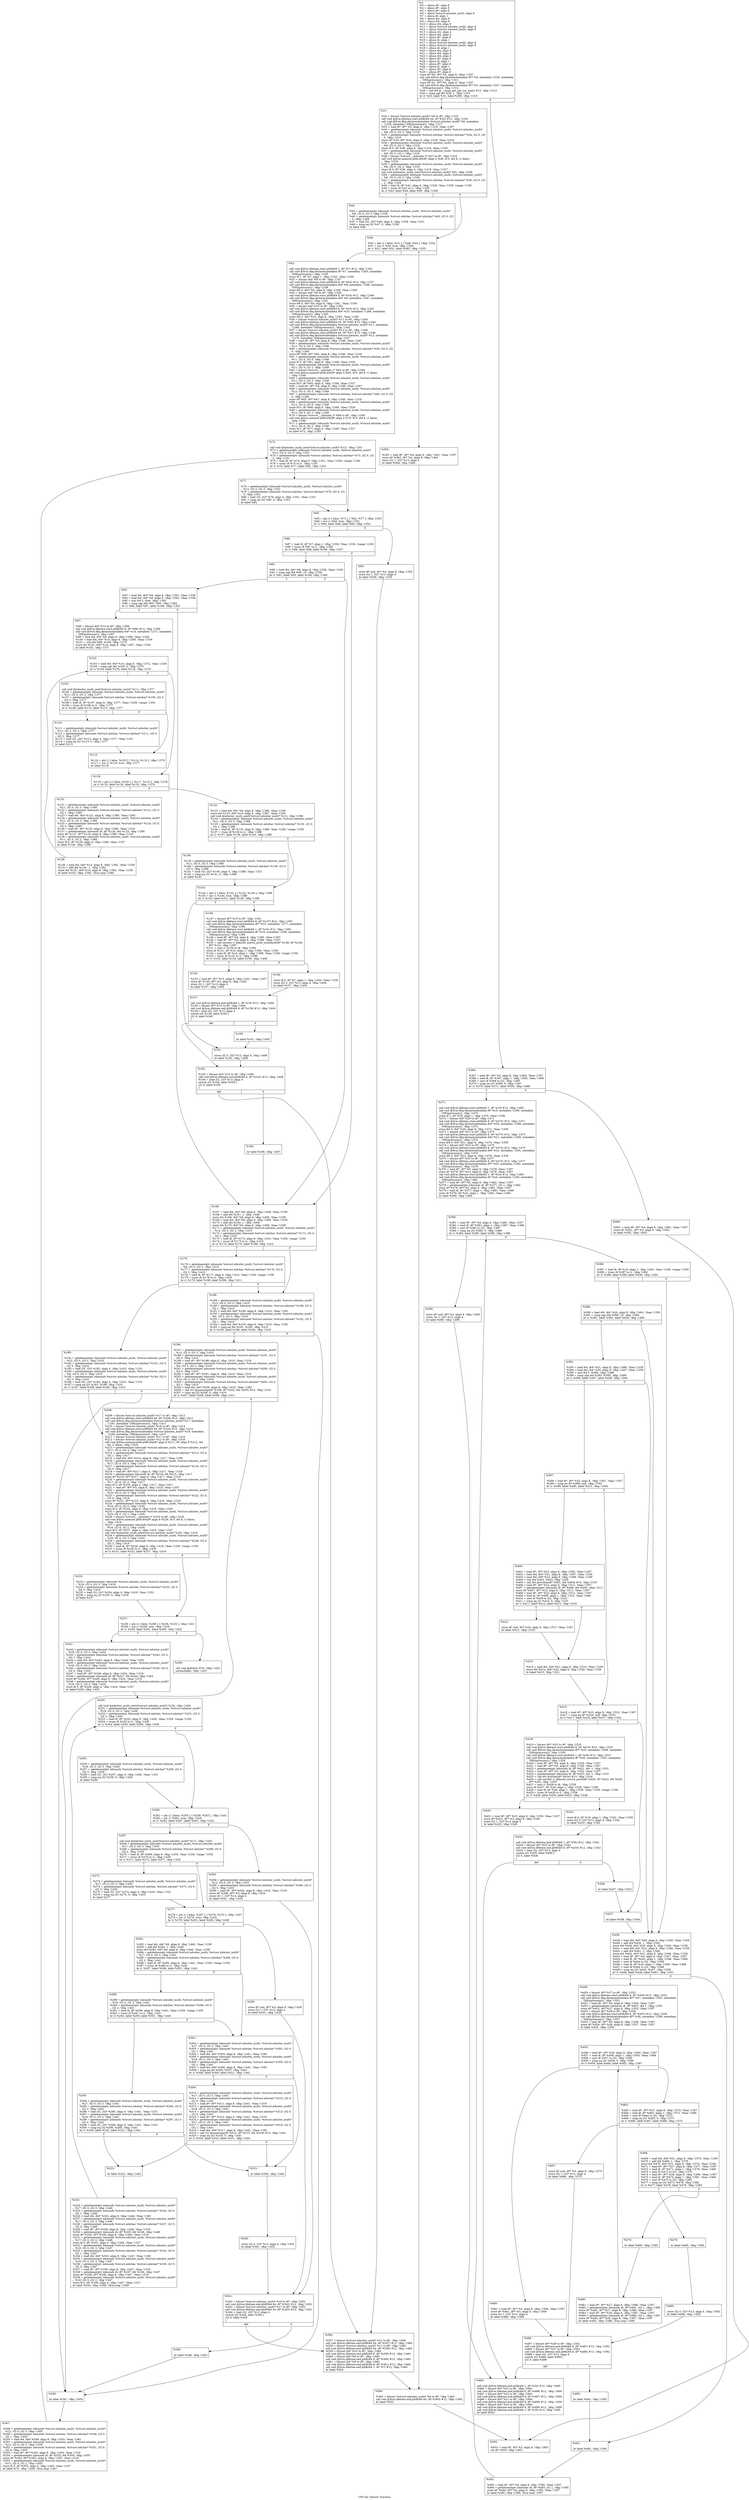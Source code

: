 digraph "CFG for 'mbsstr' function" {
	label="CFG for 'mbsstr' function";

	Node0x21500b0 [shape=record,label="{%2:\l  %3 = alloca i8*, align 8\l  %4 = alloca i8*, align 8\l  %5 = alloca i8*, align 8\l  %6 = alloca %struct.mbuiter_multi, align 8\l  %7 = alloca i8, align 1\l  %8 = alloca i64, align 8\l  %9 = alloca i64, align 8\l  %10 = alloca i64, align 8\l  %11 = alloca %struct.mbuiter_multi, align 8\l  %12 = alloca %struct.mbuiter_multi, align 8\l  %13 = alloca i32, align 4\l  %14 = alloca i64, align 8\l  %15 = alloca i8*, align 8\l  %16 = alloca i8, align 1\l  %17 = alloca %struct.mbuiter_multi, align 8\l  %18 = alloca %struct.mbuiter_multi, align 8\l  %19 = alloca i8, align 1\l  %20 = alloca i64, align 8\l  %21 = alloca i64, align 8\l  %22 = alloca i64, align 8\l  %23 = alloca i8*, align 8\l  %24 = alloca i8, align 1\l  %25 = alloca i8*, align 8\l  %26 = alloca i8, align 1\l  %27 = alloca i8*, align 8\l  %28 = alloca i8*, align 8\l  store i8* %0, i8** %4, align 8, !tbaa !1307\l  call void @llvm.dbg.declare(metadata i8** %4, metadata !1226, metadata\l... !DIExpression()), !dbg !1311\l  store i8* %1, i8** %5, align 8, !tbaa !1307\l  call void @llvm.dbg.declare(metadata i8** %5, metadata !1227, metadata\l... !DIExpression()), !dbg !1312\l  %29 = call i64 @__ctype_get_mb_cur_max() #12, !dbg !1313\l  %30 = icmp ugt i64 %29, 1, !dbg !1314\l  br i1 %30, label %31, label %366, !dbg !1315\l|{<s0>T|<s1>F}}"];
	Node0x21500b0:s0 -> Node0x21546b0;
	Node0x21500b0:s1 -> Node0x2155ab0;
	Node0x21546b0 [shape=record,label="{%31:\l\l  %32 = bitcast %struct.mbuiter_multi* %6 to i8*, !dbg !1316\l  call void @llvm.lifetime.start.p0i8(i64 64, i8* %32) #12, !dbg !1316\l  call void @llvm.dbg.declare(metadata %struct.mbuiter_multi* %6, metadata\l... !1228, metadata !DIExpression()), !dbg !1317\l  %33 = load i8*, i8** %5, align 8, !dbg !1318, !tbaa !1307\l  %34 = getelementptr inbounds %struct.mbuiter_multi, %struct.mbuiter_multi*\l... %6, i32 0, i32 3, !dbg !1318\l  %35 = getelementptr inbounds %struct.mbchar, %struct.mbchar* %34, i32 0, i32\l... 0, !dbg !1318\l  store i8* %33, i8** %35, align 8, !dbg !1318, !tbaa !1319\l  %36 = getelementptr inbounds %struct.mbuiter_multi, %struct.mbuiter_multi*\l... %6, i32 0, i32 0, !dbg !1318\l  store i8 0, i8* %36, align 8, !dbg !1318, !tbaa !1326\l  %37 = getelementptr inbounds %struct.mbuiter_multi, %struct.mbuiter_multi*\l... %6, i32 0, i32 1, !dbg !1318\l  %38 = bitcast %struct.__mbstate_t* %37 to i8*, !dbg !1318\l  call void @llvm.memset.p0i8.i64(i8* align 4 %38, i8 0, i64 8, i1 false),\l... !dbg !1318\l  %39 = getelementptr inbounds %struct.mbuiter_multi, %struct.mbuiter_multi*\l... %6, i32 0, i32 2, !dbg !1318\l  store i8 0, i8* %39, align 4, !dbg !1318, !tbaa !1327\l  call void @mbuiter_multi_next(%struct.mbuiter_multi* %6), !dbg !1328\l  %40 = getelementptr inbounds %struct.mbuiter_multi, %struct.mbuiter_multi*\l... %6, i32 0, i32 3, !dbg !1328\l  %41 = getelementptr inbounds %struct.mbchar, %struct.mbchar* %40, i32 0, i32\l... 2, !dbg !1328\l  %42 = load i8, i8* %41, align 8, !dbg !1328, !tbaa !1329, !range !1330\l  %43 = trunc i8 %42 to i1, !dbg !1328\l  br i1 %43, label %44, label %49, !dbg !1328\l|{<s0>T|<s1>F}}"];
	Node0x21546b0:s0 -> Node0x2154700;
	Node0x21546b0:s1 -> Node0x2154750;
	Node0x2154700 [shape=record,label="{%44:\l\l  %45 = getelementptr inbounds %struct.mbuiter_multi, %struct.mbuiter_multi*\l... %6, i32 0, i32 3, !dbg !1328\l  %46 = getelementptr inbounds %struct.mbchar, %struct.mbchar* %45, i32 0, i32\l... 3, !dbg !1328\l  %47 = load i32, i32* %46, align 4, !dbg !1328, !tbaa !1331\l  %48 = icmp eq i32 %47, 0, !dbg !1328\l  br label %49\l}"];
	Node0x2154700 -> Node0x2154750;
	Node0x2154750 [shape=record,label="{%49:\l\l  %50 = phi i1 [ false, %31 ], [ %48, %44 ], !dbg !1332\l  %51 = xor i1 %50, true, !dbg !1328\l  br i1 %51, label %52, label %362, !dbg !1333\l|{<s0>T|<s1>F}}"];
	Node0x2154750:s0 -> Node0x21547a0;
	Node0x2154750:s1 -> Node0x2155a10;
	Node0x21547a0 [shape=record,label="{%52:\l\l  call void @llvm.lifetime.start.p0i8(i64 1, i8* %7) #12, !dbg !1334\l  call void @llvm.dbg.declare(metadata i8* %7, metadata !1263, metadata\l... !DIExpression()), !dbg !1335\l  store i8 1, i8* %7, align 1, !dbg !1335, !tbaa !1336\l  %53 = bitcast i64* %8 to i8*, !dbg !1337\l  call void @llvm.lifetime.start.p0i8(i64 8, i8* %53) #12, !dbg !1337\l  call void @llvm.dbg.declare(metadata i64* %8, metadata !1266, metadata\l... !DIExpression()), !dbg !1338\l  store i64 0, i64* %8, align 8, !dbg !1338, !tbaa !1339\l  %54 = bitcast i64* %9 to i8*, !dbg !1340\l  call void @llvm.lifetime.start.p0i8(i64 8, i8* %54) #12, !dbg !1340\l  call void @llvm.dbg.declare(metadata i64* %9, metadata !1267, metadata\l... !DIExpression()), !dbg !1341\l  store i64 0, i64* %9, align 8, !dbg !1341, !tbaa !1339\l  %55 = bitcast i64* %10 to i8*, !dbg !1342\l  call void @llvm.lifetime.start.p0i8(i64 8, i8* %55) #12, !dbg !1342\l  call void @llvm.dbg.declare(metadata i64* %10, metadata !1268, metadata\l... !DIExpression()), !dbg !1343\l  store i64 0, i64* %10, align 8, !dbg !1343, !tbaa !1339\l  %56 = bitcast %struct.mbuiter_multi* %11 to i8*, !dbg !1344\l  call void @llvm.lifetime.start.p0i8(i64 64, i8* %56) #12, !dbg !1344\l  call void @llvm.dbg.declare(metadata %struct.mbuiter_multi* %11, metadata\l... !1269, metadata !DIExpression()), !dbg !1345\l  %57 = bitcast %struct.mbuiter_multi* %12 to i8*, !dbg !1346\l  call void @llvm.lifetime.start.p0i8(i64 64, i8* %57) #12, !dbg !1346\l  call void @llvm.dbg.declare(metadata %struct.mbuiter_multi* %12, metadata\l... !1270, metadata !DIExpression()), !dbg !1347\l  %58 = load i8*, i8** %5, align 8, !dbg !1348, !tbaa !1307\l  %59 = getelementptr inbounds %struct.mbuiter_multi, %struct.mbuiter_multi*\l... %11, i32 0, i32 3, !dbg !1348\l  %60 = getelementptr inbounds %struct.mbchar, %struct.mbchar* %59, i32 0, i32\l... 0, !dbg !1348\l  store i8* %58, i8** %60, align 8, !dbg !1348, !tbaa !1319\l  %61 = getelementptr inbounds %struct.mbuiter_multi, %struct.mbuiter_multi*\l... %11, i32 0, i32 0, !dbg !1348\l  store i8 0, i8* %61, align 8, !dbg !1348, !tbaa !1326\l  %62 = getelementptr inbounds %struct.mbuiter_multi, %struct.mbuiter_multi*\l... %11, i32 0, i32 1, !dbg !1348\l  %63 = bitcast %struct.__mbstate_t* %62 to i8*, !dbg !1348\l  call void @llvm.memset.p0i8.i64(i8* align 4 %63, i8 0, i64 8, i1 false),\l... !dbg !1348\l  %64 = getelementptr inbounds %struct.mbuiter_multi, %struct.mbuiter_multi*\l... %11, i32 0, i32 2, !dbg !1348\l  store i8 0, i8* %64, align 4, !dbg !1348, !tbaa !1327\l  %65 = load i8*, i8** %4, align 8, !dbg !1349, !tbaa !1307\l  %66 = getelementptr inbounds %struct.mbuiter_multi, %struct.mbuiter_multi*\l... %12, i32 0, i32 3, !dbg !1349\l  %67 = getelementptr inbounds %struct.mbchar, %struct.mbchar* %66, i32 0, i32\l... 0, !dbg !1349\l  store i8* %65, i8** %67, align 8, !dbg !1349, !tbaa !1319\l  %68 = getelementptr inbounds %struct.mbuiter_multi, %struct.mbuiter_multi*\l... %12, i32 0, i32 0, !dbg !1349\l  store i8 0, i8* %68, align 8, !dbg !1349, !tbaa !1326\l  %69 = getelementptr inbounds %struct.mbuiter_multi, %struct.mbuiter_multi*\l... %12, i32 0, i32 1, !dbg !1349\l  %70 = bitcast %struct.__mbstate_t* %69 to i8*, !dbg !1349\l  call void @llvm.memset.p0i8.i64(i8* align 4 %70, i8 0, i64 8, i1 false),\l... !dbg !1349\l  %71 = getelementptr inbounds %struct.mbuiter_multi, %struct.mbuiter_multi*\l... %12, i32 0, i32 2, !dbg !1349\l  store i8 0, i8* %71, align 4, !dbg !1349, !tbaa !1327\l  br label %72, !dbg !1350\l}"];
	Node0x21547a0 -> Node0x21547f0;
	Node0x21547f0 [shape=record,label="{%72:\l\l  call void @mbuiter_multi_next(%struct.mbuiter_multi* %12), !dbg !1351\l  %73 = getelementptr inbounds %struct.mbuiter_multi, %struct.mbuiter_multi*\l... %12, i32 0, i32 3, !dbg !1351\l  %74 = getelementptr inbounds %struct.mbchar, %struct.mbchar* %73, i32 0, i32\l... 2, !dbg !1351\l  %75 = load i8, i8* %74, align 8, !dbg !1351, !tbaa !1329, !range !1330\l  %76 = trunc i8 %75 to i1, !dbg !1351\l  br i1 %76, label %77, label %82, !dbg !1351\l|{<s0>T|<s1>F}}"];
	Node0x21547f0:s0 -> Node0x2154840;
	Node0x21547f0:s1 -> Node0x2154890;
	Node0x2154840 [shape=record,label="{%77:\l\l  %78 = getelementptr inbounds %struct.mbuiter_multi, %struct.mbuiter_multi*\l... %12, i32 0, i32 3, !dbg !1351\l  %79 = getelementptr inbounds %struct.mbchar, %struct.mbchar* %78, i32 0, i32\l... 3, !dbg !1351\l  %80 = load i32, i32* %79, align 4, !dbg !1351, !tbaa !1331\l  %81 = icmp eq i32 %80, 0, !dbg !1351\l  br label %82\l}"];
	Node0x2154840 -> Node0x2154890;
	Node0x2154890 [shape=record,label="{%82:\l\l  %83 = phi i1 [ false, %72 ], [ %81, %77 ], !dbg !1353\l  %84 = xor i1 %83, true, !dbg !1351\l  br i1 %84, label %86, label %85, !dbg !1354\l|{<s0>T|<s1>F}}"];
	Node0x2154890:s0 -> Node0x2154930;
	Node0x2154890:s1 -> Node0x21548e0;
	Node0x21548e0 [shape=record,label="{%85:\l\l  store i8* null, i8** %3, align 8, !dbg !1355\l  store i32 1, i32* %13, align 4\l  br label %356, !dbg !1355\l}"];
	Node0x21548e0 -> Node0x21559c0;
	Node0x2154930 [shape=record,label="{%86:\l\l  %87 = load i8, i8* %7, align 1, !dbg !1356, !tbaa !1336, !range !1330\l  %88 = trunc i8 %87 to i1, !dbg !1356\l  br i1 %88, label %89, label %166, !dbg !1357\l|{<s0>T|<s1>F}}"];
	Node0x2154930:s0 -> Node0x2154980;
	Node0x2154930:s1 -> Node0x2155010;
	Node0x2154980 [shape=record,label="{%89:\l\l  %90 = load i64, i64* %8, align 8, !dbg !1358, !tbaa !1339\l  %91 = icmp uge i64 %90, 10, !dbg !1359\l  br i1 %91, label %92, label %166, !dbg !1360\l|{<s0>T|<s1>F}}"];
	Node0x2154980:s0 -> Node0x21549d0;
	Node0x2154980:s1 -> Node0x2155010;
	Node0x21549d0 [shape=record,label="{%92:\l\l  %93 = load i64, i64* %9, align 8, !dbg !1361, !tbaa !1339\l  %94 = load i64, i64* %8, align 8, !dbg !1362, !tbaa !1339\l  %95 = mul i64 5, %94, !dbg !1363\l  %96 = icmp uge i64 %93, %95, !dbg !1364\l  br i1 %96, label %97, label %166, !dbg !1365\l|{<s0>T|<s1>F}}"];
	Node0x21549d0:s0 -> Node0x2154a20;
	Node0x21549d0:s1 -> Node0x2155010;
	Node0x2154a20 [shape=record,label="{%97:\l\l  %98 = bitcast i64* %14 to i8*, !dbg !1366\l  call void @llvm.lifetime.start.p0i8(i64 8, i8* %98) #12, !dbg !1366\l  call void @llvm.dbg.declare(metadata i64* %14, metadata !1271, metadata\l... !DIExpression()), !dbg !1367\l  %99 = load i64, i64* %9, align 8, !dbg !1368, !tbaa !1339\l  %100 = load i64, i64* %10, align 8, !dbg !1369, !tbaa !1339\l  %101 = sub i64 %99, %100, !dbg !1370\l  store i64 %101, i64* %14, align 8, !dbg !1367, !tbaa !1339\l  br label %102, !dbg !1371\l}"];
	Node0x2154a20 -> Node0x2154a70;
	Node0x2154a70 [shape=record,label="{%102:\l\l  %103 = load i64, i64* %14, align 8, !dbg !1372, !tbaa !1339\l  %104 = icmp ugt i64 %103, 0, !dbg !1375\l  br i1 %104, label %105, label %118, !dbg !1376\l|{<s0>T|<s1>F}}"];
	Node0x2154a70:s0 -> Node0x2154ac0;
	Node0x2154a70:s1 -> Node0x2154bb0;
	Node0x2154ac0 [shape=record,label="{%105:\l\l  call void @mbuiter_multi_next(%struct.mbuiter_multi* %11), !dbg !1377\l  %106 = getelementptr inbounds %struct.mbuiter_multi, %struct.mbuiter_multi*\l... %11, i32 0, i32 3, !dbg !1377\l  %107 = getelementptr inbounds %struct.mbchar, %struct.mbchar* %106, i32 0,\l... i32 2, !dbg !1377\l  %108 = load i8, i8* %107, align 8, !dbg !1377, !tbaa !1329, !range !1330\l  %109 = trunc i8 %108 to i1, !dbg !1377\l  br i1 %109, label %110, label %115, !dbg !1377\l|{<s0>T|<s1>F}}"];
	Node0x2154ac0:s0 -> Node0x2154b10;
	Node0x2154ac0:s1 -> Node0x2154b60;
	Node0x2154b10 [shape=record,label="{%110:\l\l  %111 = getelementptr inbounds %struct.mbuiter_multi, %struct.mbuiter_multi*\l... %11, i32 0, i32 3, !dbg !1377\l  %112 = getelementptr inbounds %struct.mbchar, %struct.mbchar* %111, i32 0,\l... i32 3, !dbg !1377\l  %113 = load i32, i32* %112, align 4, !dbg !1377, !tbaa !1331\l  %114 = icmp eq i32 %113, 0, !dbg !1377\l  br label %115\l}"];
	Node0x2154b10 -> Node0x2154b60;
	Node0x2154b60 [shape=record,label="{%115:\l\l  %116 = phi i1 [ false, %105 ], [ %114, %110 ], !dbg !1378\l  %117 = xor i1 %116, true, !dbg !1377\l  br label %118\l}"];
	Node0x2154b60 -> Node0x2154bb0;
	Node0x2154bb0 [shape=record,label="{%118:\l\l  %119 = phi i1 [ false, %102 ], [ %117, %115 ], !dbg !1378\l  br i1 %119, label %120, label %132, !dbg !1379\l|{<s0>T|<s1>F}}"];
	Node0x2154bb0:s0 -> Node0x2154c00;
	Node0x2154bb0:s1 -> Node0x2154ca0;
	Node0x2154c00 [shape=record,label="{%120:\l\l  %121 = getelementptr inbounds %struct.mbuiter_multi, %struct.mbuiter_multi*\l... %11, i32 0, i32 3, !dbg !1380\l  %122 = getelementptr inbounds %struct.mbchar, %struct.mbchar* %121, i32 0,\l... i32 1, !dbg !1380\l  %123 = load i64, i64* %122, align 8, !dbg !1380, !tbaa !1381\l  %124 = getelementptr inbounds %struct.mbuiter_multi, %struct.mbuiter_multi*\l... %11, i32 0, i32 3, !dbg !1380\l  %125 = getelementptr inbounds %struct.mbchar, %struct.mbchar* %124, i32 0,\l... i32 0, !dbg !1380\l  %126 = load i8*, i8** %125, align 8, !dbg !1380, !tbaa !1319\l  %127 = getelementptr inbounds i8, i8* %126, i64 %123, !dbg !1380\l  store i8* %127, i8** %125, align 8, !dbg !1380, !tbaa !1319\l  %128 = getelementptr inbounds %struct.mbuiter_multi, %struct.mbuiter_multi*\l... %11, i32 0, i32 2, !dbg !1380\l  store i8 0, i8* %128, align 4, !dbg !1380, !tbaa !1327\l  br label %129, !dbg !1380\l}"];
	Node0x2154c00 -> Node0x2154c50;
	Node0x2154c50 [shape=record,label="{%129:\l\l  %130 = load i64, i64* %14, align 8, !dbg !1382, !tbaa !1339\l  %131 = add i64 %130, -1, !dbg !1382\l  store i64 %131, i64* %14, align 8, !dbg !1382, !tbaa !1339\l  br label %102, !dbg !1383, !llvm.loop !1384\l}"];
	Node0x2154c50 -> Node0x2154a70;
	Node0x2154ca0 [shape=record,label="{%132:\l\l  %133 = load i64, i64* %9, align 8, !dbg !1386, !tbaa !1339\l  store i64 %133, i64* %10, align 8, !dbg !1387, !tbaa !1339\l  call void @mbuiter_multi_next(%struct.mbuiter_multi* %11), !dbg !1388\l  %134 = getelementptr inbounds %struct.mbuiter_multi, %struct.mbuiter_multi*\l... %11, i32 0, i32 3, !dbg !1388\l  %135 = getelementptr inbounds %struct.mbchar, %struct.mbchar* %134, i32 0,\l... i32 2, !dbg !1388\l  %136 = load i8, i8* %135, align 8, !dbg !1388, !tbaa !1329, !range !1330\l  %137 = trunc i8 %136 to i1, !dbg !1388\l  br i1 %137, label %138, label %143, !dbg !1388\l|{<s0>T|<s1>F}}"];
	Node0x2154ca0:s0 -> Node0x2154cf0;
	Node0x2154ca0:s1 -> Node0x2154d40;
	Node0x2154cf0 [shape=record,label="{%138:\l\l  %139 = getelementptr inbounds %struct.mbuiter_multi, %struct.mbuiter_multi*\l... %11, i32 0, i32 3, !dbg !1388\l  %140 = getelementptr inbounds %struct.mbchar, %struct.mbchar* %139, i32 0,\l... i32 3, !dbg !1388\l  %141 = load i32, i32* %140, align 4, !dbg !1388, !tbaa !1331\l  %142 = icmp eq i32 %141, 0, !dbg !1388\l  br label %143\l}"];
	Node0x2154cf0 -> Node0x2154d40;
	Node0x2154d40 [shape=record,label="{%143:\l\l  %144 = phi i1 [ false, %132 ], [ %142, %138 ], !dbg !1389\l  %145 = xor i1 %144, true, !dbg !1388\l  br i1 %145, label %161, label %146, !dbg !1390\l|{<s0>T|<s1>F}}"];
	Node0x2154d40:s0 -> Node0x2154f20;
	Node0x2154d40:s1 -> Node0x2154d90;
	Node0x2154d90 [shape=record,label="{%146:\l\l  %147 = bitcast i8** %15 to i8*, !dbg !1391\l  call void @llvm.lifetime.start.p0i8(i64 8, i8* %147) #12, !dbg !1391\l  call void @llvm.dbg.declare(metadata i8** %15, metadata !1277, metadata\l... !DIExpression()), !dbg !1392\l  call void @llvm.lifetime.start.p0i8(i64 1, i8* %16) #12, !dbg !1393\l  call void @llvm.dbg.declare(metadata i8* %16, metadata !1280, metadata\l... !DIExpression()), !dbg !1394\l  %148 = load i8*, i8** %4, align 8, !dbg !1395, !tbaa !1307\l  %149 = load i8*, i8** %5, align 8, !dbg !1396, !tbaa !1307\l  %150 = call zeroext i1 @knuth_morris_pratt_multibyte(i8* %148, i8* %149,\l... i8** %15), !dbg !1397\l  %151 = zext i1 %150 to i8, !dbg !1394\l  store i8 %151, i8* %16, align 1, !dbg !1394, !tbaa !1336\l  %152 = load i8, i8* %16, align 1, !dbg !1398, !tbaa !1336, !range !1330\l  %153 = trunc i8 %152 to i1, !dbg !1398\l  br i1 %153, label %154, label %156, !dbg !1400\l|{<s0>T|<s1>F}}"];
	Node0x2154d90:s0 -> Node0x2154de0;
	Node0x2154d90:s1 -> Node0x2154e30;
	Node0x2154de0 [shape=record,label="{%154:\l\l  %155 = load i8*, i8** %15, align 8, !dbg !1401, !tbaa !1307\l  store i8* %155, i8** %3, align 8, !dbg !1402\l  store i32 1, i32* %13, align 4\l  br label %157, !dbg !1402\l}"];
	Node0x2154de0 -> Node0x2154e80;
	Node0x2154e30 [shape=record,label="{%156:\l\l  store i8 0, i8* %7, align 1, !dbg !1403, !tbaa !1336\l  store i32 0, i32* %13, align 4, !dbg !1404\l  br label %157, !dbg !1404\l}"];
	Node0x2154e30 -> Node0x2154e80;
	Node0x2154e80 [shape=record,label="{%157:\l\l  call void @llvm.lifetime.end.p0i8(i64 1, i8* %16) #12, !dbg !1404\l  %158 = bitcast i8** %15 to i8*, !dbg !1404\l  call void @llvm.lifetime.end.p0i8(i64 8, i8* %158) #12, !dbg !1404\l  %159 = load i32, i32* %13, align 4\l  switch i32 %159, label %162 [\l    i32 0, label %160\l  ]\l|{<s0>def|<s1>0}}"];
	Node0x2154e80:s0 -> Node0x2154f70;
	Node0x2154e80:s1 -> Node0x2154ed0;
	Node0x2154ed0 [shape=record,label="{%160:\l\l  br label %161, !dbg !1405\l}"];
	Node0x2154ed0 -> Node0x2154f20;
	Node0x2154f20 [shape=record,label="{%161:\l\l  store i32 0, i32* %13, align 4, !dbg !1406\l  br label %162, !dbg !1406\l}"];
	Node0x2154f20 -> Node0x2154f70;
	Node0x2154f70 [shape=record,label="{%162:\l\l  %163 = bitcast i64* %14 to i8*, !dbg !1406\l  call void @llvm.lifetime.end.p0i8(i64 8, i8* %163) #12, !dbg !1406\l  %164 = load i32, i32* %13, align 4\l  switch i32 %164, label %356 [\l    i32 0, label %165\l  ]\l|{<s0>def|<s1>0}}"];
	Node0x2154f70:s0 -> Node0x21559c0;
	Node0x2154f70:s1 -> Node0x2154fc0;
	Node0x2154fc0 [shape=record,label="{%165:\l\l  br label %166, !dbg !1407\l}"];
	Node0x2154fc0 -> Node0x2155010;
	Node0x2155010 [shape=record,label="{%166:\l\l  %167 = load i64, i64* %8, align 8, !dbg !1408, !tbaa !1339\l  %168 = add i64 %167, 1, !dbg !1408\l  store i64 %168, i64* %8, align 8, !dbg !1408, !tbaa !1339\l  %169 = load i64, i64* %9, align 8, !dbg !1409, !tbaa !1339\l  %170 = add i64 %169, 1, !dbg !1409\l  store i64 %170, i64* %9, align 8, !dbg !1409, !tbaa !1339\l  %171 = getelementptr inbounds %struct.mbuiter_multi, %struct.mbuiter_multi*\l... %12, i32 0, i32 3, !dbg !1410\l  %172 = getelementptr inbounds %struct.mbchar, %struct.mbchar* %171, i32 0,\l... i32 2, !dbg !1410\l  %173 = load i8, i8* %172, align 8, !dbg !1410, !tbaa !1329, !range !1330\l  %174 = trunc i8 %173 to i1, !dbg !1410\l  br i1 %174, label %175, label %188, !dbg !1410\l|{<s0>T|<s1>F}}"];
	Node0x2155010:s0 -> Node0x2155060;
	Node0x2155010:s1 -> Node0x2155100;
	Node0x2155060 [shape=record,label="{%175:\l\l  %176 = getelementptr inbounds %struct.mbuiter_multi, %struct.mbuiter_multi*\l... %6, i32 0, i32 3, !dbg !1410\l  %177 = getelementptr inbounds %struct.mbchar, %struct.mbchar* %176, i32 0,\l... i32 2, !dbg !1410\l  %178 = load i8, i8* %177, align 8, !dbg !1410, !tbaa !1329, !range !1330\l  %179 = trunc i8 %178 to i1, !dbg !1410\l  br i1 %179, label %180, label %188, !dbg !1411\l|{<s0>T|<s1>F}}"];
	Node0x2155060:s0 -> Node0x21550b0;
	Node0x2155060:s1 -> Node0x2155100;
	Node0x21550b0 [shape=record,label="{%180:\l\l  %181 = getelementptr inbounds %struct.mbuiter_multi, %struct.mbuiter_multi*\l... %12, i32 0, i32 3, !dbg !1410\l  %182 = getelementptr inbounds %struct.mbchar, %struct.mbchar* %181, i32 0,\l... i32 3, !dbg !1410\l  %183 = load i32, i32* %182, align 4, !dbg !1410, !tbaa !1331\l  %184 = getelementptr inbounds %struct.mbuiter_multi, %struct.mbuiter_multi*\l... %6, i32 0, i32 3, !dbg !1410\l  %185 = getelementptr inbounds %struct.mbchar, %struct.mbchar* %184, i32 0,\l... i32 3, !dbg !1410\l  %186 = load i32, i32* %185, align 4, !dbg !1410, !tbaa !1331\l  %187 = icmp eq i32 %183, %186, !dbg !1410\l  br i1 %187, label %208, label %346, !dbg !1410\l|{<s0>T|<s1>F}}"];
	Node0x21550b0:s0 -> Node0x21551a0;
	Node0x21550b0:s1 -> Node0x2155920;
	Node0x2155100 [shape=record,label="{%188:\l\l  %189 = getelementptr inbounds %struct.mbuiter_multi, %struct.mbuiter_multi*\l... %12, i32 0, i32 3, !dbg !1410\l  %190 = getelementptr inbounds %struct.mbchar, %struct.mbchar* %189, i32 0,\l... i32 1, !dbg !1410\l  %191 = load i64, i64* %190, align 8, !dbg !1410, !tbaa !1381\l  %192 = getelementptr inbounds %struct.mbuiter_multi, %struct.mbuiter_multi*\l... %6, i32 0, i32 3, !dbg !1410\l  %193 = getelementptr inbounds %struct.mbchar, %struct.mbchar* %192, i32 0,\l... i32 1, !dbg !1410\l  %194 = load i64, i64* %193, align 8, !dbg !1410, !tbaa !1381\l  %195 = icmp eq i64 %191, %194, !dbg !1410\l  br i1 %195, label %196, label %346, !dbg !1410\l|{<s0>T|<s1>F}}"];
	Node0x2155100:s0 -> Node0x2155150;
	Node0x2155100:s1 -> Node0x2155920;
	Node0x2155150 [shape=record,label="{%196:\l\l  %197 = getelementptr inbounds %struct.mbuiter_multi, %struct.mbuiter_multi*\l... %12, i32 0, i32 3, !dbg !1410\l  %198 = getelementptr inbounds %struct.mbchar, %struct.mbchar* %197, i32 0,\l... i32 0, !dbg !1410\l  %199 = load i8*, i8** %198, align 8, !dbg !1410, !tbaa !1319\l  %200 = getelementptr inbounds %struct.mbuiter_multi, %struct.mbuiter_multi*\l... %6, i32 0, i32 3, !dbg !1410\l  %201 = getelementptr inbounds %struct.mbchar, %struct.mbchar* %200, i32 0,\l... i32 0, !dbg !1410\l  %202 = load i8*, i8** %201, align 8, !dbg !1410, !tbaa !1319\l  %203 = getelementptr inbounds %struct.mbuiter_multi, %struct.mbuiter_multi*\l... %12, i32 0, i32 3, !dbg !1410\l  %204 = getelementptr inbounds %struct.mbchar, %struct.mbchar* %203, i32 0,\l... i32 1, !dbg !1410\l  %205 = load i64, i64* %204, align 8, !dbg !1410, !tbaa !1381\l  %206 = call i32 @memcmp(i8* %199, i8* %202, i64 %205) #15, !dbg !1410\l  %207 = icmp eq i32 %206, 0, !dbg !1410\l  br i1 %207, label %208, label %346, !dbg !1411\l|{<s0>T|<s1>F}}"];
	Node0x2155150:s0 -> Node0x21551a0;
	Node0x2155150:s1 -> Node0x2155920;
	Node0x21551a0 [shape=record,label="{%208:\l\l  %209 = bitcast %struct.mbuiter_multi* %17 to i8*, !dbg !1412\l  call void @llvm.lifetime.start.p0i8(i64 64, i8* %209) #12, !dbg !1412\l  call void @llvm.dbg.declare(metadata %struct.mbuiter_multi* %17, metadata\l... !1281, metadata !DIExpression()), !dbg !1413\l  %210 = bitcast %struct.mbuiter_multi* %18 to i8*, !dbg !1414\l  call void @llvm.lifetime.start.p0i8(i64 64, i8* %210) #12, !dbg !1414\l  call void @llvm.dbg.declare(metadata %struct.mbuiter_multi* %18, metadata\l... !1284, metadata !DIExpression()), !dbg !1415\l  %211 = bitcast %struct.mbuiter_multi* %17 to i8*, !dbg !1416\l  %212 = bitcast %struct.mbuiter_multi* %12 to i8*, !dbg !1416\l  call void @llvm.memcpy.p0i8.p0i8.i64(i8* align 8 %211, i8* align 8 %212, i64\l... 64, i1 false), !dbg !1416\l  %213 = getelementptr inbounds %struct.mbuiter_multi, %struct.mbuiter_multi*\l... %17, i32 0, i32 3, !dbg !1417\l  %214 = getelementptr inbounds %struct.mbchar, %struct.mbchar* %213, i32 0,\l... i32 1, !dbg !1417\l  %215 = load i64, i64* %214, align 8, !dbg !1417, !tbaa !1381\l  %216 = getelementptr inbounds %struct.mbuiter_multi, %struct.mbuiter_multi*\l... %17, i32 0, i32 3, !dbg !1417\l  %217 = getelementptr inbounds %struct.mbchar, %struct.mbchar* %216, i32 0,\l... i32 0, !dbg !1417\l  %218 = load i8*, i8** %217, align 8, !dbg !1417, !tbaa !1319\l  %219 = getelementptr inbounds i8, i8* %218, i64 %215, !dbg !1417\l  store i8* %219, i8** %217, align 8, !dbg !1417, !tbaa !1319\l  %220 = getelementptr inbounds %struct.mbuiter_multi, %struct.mbuiter_multi*\l... %17, i32 0, i32 2, !dbg !1417\l  store i8 0, i8* %220, align 4, !dbg !1417, !tbaa !1327\l  %221 = load i8*, i8** %5, align 8, !dbg !1418, !tbaa !1307\l  %222 = getelementptr inbounds %struct.mbuiter_multi, %struct.mbuiter_multi*\l... %18, i32 0, i32 3, !dbg !1418\l  %223 = getelementptr inbounds %struct.mbchar, %struct.mbchar* %222, i32 0,\l... i32 0, !dbg !1418\l  store i8* %221, i8** %223, align 8, !dbg !1418, !tbaa !1319\l  %224 = getelementptr inbounds %struct.mbuiter_multi, %struct.mbuiter_multi*\l... %18, i32 0, i32 0, !dbg !1418\l  store i8 0, i8* %224, align 8, !dbg !1418, !tbaa !1326\l  %225 = getelementptr inbounds %struct.mbuiter_multi, %struct.mbuiter_multi*\l... %18, i32 0, i32 1, !dbg !1418\l  %226 = bitcast %struct.__mbstate_t* %225 to i8*, !dbg !1418\l  call void @llvm.memset.p0i8.i64(i8* align 4 %226, i8 0, i64 8, i1 false),\l... !dbg !1418\l  %227 = getelementptr inbounds %struct.mbuiter_multi, %struct.mbuiter_multi*\l... %18, i32 0, i32 2, !dbg !1418\l  store i8 0, i8* %227, align 4, !dbg !1418, !tbaa !1327\l  call void @mbuiter_multi_next(%struct.mbuiter_multi* %18), !dbg !1419\l  %228 = getelementptr inbounds %struct.mbuiter_multi, %struct.mbuiter_multi*\l... %18, i32 0, i32 3, !dbg !1419\l  %229 = getelementptr inbounds %struct.mbchar, %struct.mbchar* %228, i32 0,\l... i32 2, !dbg !1419\l  %230 = load i8, i8* %229, align 8, !dbg !1419, !tbaa !1329, !range !1330\l  %231 = trunc i8 %230 to i1, !dbg !1419\l  br i1 %231, label %232, label %237, !dbg !1419\l|{<s0>T|<s1>F}}"];
	Node0x21551a0:s0 -> Node0x21551f0;
	Node0x21551a0:s1 -> Node0x2155240;
	Node0x21551f0 [shape=record,label="{%232:\l\l  %233 = getelementptr inbounds %struct.mbuiter_multi, %struct.mbuiter_multi*\l... %18, i32 0, i32 3, !dbg !1419\l  %234 = getelementptr inbounds %struct.mbchar, %struct.mbchar* %233, i32 0,\l... i32 3, !dbg !1419\l  %235 = load i32, i32* %234, align 4, !dbg !1419, !tbaa !1331\l  %236 = icmp eq i32 %235, 0, !dbg !1419\l  br label %237\l}"];
	Node0x21551f0 -> Node0x2155240;
	Node0x2155240 [shape=record,label="{%237:\l\l  %238 = phi i1 [ false, %208 ], [ %236, %232 ], !dbg !1421\l  %239 = xor i1 %238, true, !dbg !1419\l  br i1 %239, label %241, label %240, !dbg !1422\l|{<s0>T|<s1>F}}"];
	Node0x2155240:s0 -> Node0x21552e0;
	Node0x2155240:s1 -> Node0x2155290;
	Node0x2155290 [shape=record,label="{%240:\l\l  call void @abort() #16, !dbg !1423\l  unreachable, !dbg !1423\l}"];
	Node0x21552e0 [shape=record,label="{%241:\l\l  %242 = getelementptr inbounds %struct.mbuiter_multi, %struct.mbuiter_multi*\l... %18, i32 0, i32 3, !dbg !1424\l  %243 = getelementptr inbounds %struct.mbchar, %struct.mbchar* %242, i32 0,\l... i32 1, !dbg !1424\l  %244 = load i64, i64* %243, align 8, !dbg !1424, !tbaa !1381\l  %245 = getelementptr inbounds %struct.mbuiter_multi, %struct.mbuiter_multi*\l... %18, i32 0, i32 3, !dbg !1424\l  %246 = getelementptr inbounds %struct.mbchar, %struct.mbchar* %245, i32 0,\l... i32 0, !dbg !1424\l  %247 = load i8*, i8** %246, align 8, !dbg !1424, !tbaa !1319\l  %248 = getelementptr inbounds i8, i8* %247, i64 %244, !dbg !1424\l  store i8* %248, i8** %246, align 8, !dbg !1424, !tbaa !1319\l  %249 = getelementptr inbounds %struct.mbuiter_multi, %struct.mbuiter_multi*\l... %18, i32 0, i32 2, !dbg !1424\l  store i8 0, i8* %249, align 4, !dbg !1424, !tbaa !1327\l  br label %250, !dbg !1425\l}"];
	Node0x21552e0 -> Node0x2155330;
	Node0x2155330 [shape=record,label="{%250:\l\l  call void @mbuiter_multi_next(%struct.mbuiter_multi* %18), !dbg !1426\l  %251 = getelementptr inbounds %struct.mbuiter_multi, %struct.mbuiter_multi*\l... %18, i32 0, i32 3, !dbg !1426\l  %252 = getelementptr inbounds %struct.mbchar, %struct.mbchar* %251, i32 0,\l... i32 2, !dbg !1426\l  %253 = load i8, i8* %252, align 8, !dbg !1426, !tbaa !1329, !range !1330\l  %254 = trunc i8 %253 to i1, !dbg !1426\l  br i1 %254, label %255, label %260, !dbg !1426\l|{<s0>T|<s1>F}}"];
	Node0x2155330:s0 -> Node0x2155380;
	Node0x2155330:s1 -> Node0x21553d0;
	Node0x2155380 [shape=record,label="{%255:\l\l  %256 = getelementptr inbounds %struct.mbuiter_multi, %struct.mbuiter_multi*\l... %18, i32 0, i32 3, !dbg !1426\l  %257 = getelementptr inbounds %struct.mbchar, %struct.mbchar* %256, i32 0,\l... i32 3, !dbg !1426\l  %258 = load i32, i32* %257, align 4, !dbg !1426, !tbaa !1331\l  %259 = icmp eq i32 %258, 0, !dbg !1426\l  br label %260\l}"];
	Node0x2155380 -> Node0x21553d0;
	Node0x21553d0 [shape=record,label="{%260:\l\l  %261 = phi i1 [ false, %250 ], [ %259, %255 ], !dbg !1431\l  %262 = xor i1 %261, true, !dbg !1426\l  br i1 %262, label %267, label %263, !dbg !1432\l|{<s0>T|<s1>F}}"];
	Node0x21553d0:s0 -> Node0x2155470;
	Node0x21553d0:s1 -> Node0x2155420;
	Node0x2155420 [shape=record,label="{%263:\l\l  %264 = getelementptr inbounds %struct.mbuiter_multi, %struct.mbuiter_multi*\l... %12, i32 0, i32 3, !dbg !1433\l  %265 = getelementptr inbounds %struct.mbchar, %struct.mbchar* %264, i32 0,\l... i32 0, !dbg !1433\l  %266 = load i8*, i8** %265, align 8, !dbg !1433, !tbaa !1319\l  store i8* %266, i8** %3, align 8, !dbg !1434\l  store i32 1, i32* %13, align 4\l  br label %341, !dbg !1434\l}"];
	Node0x2155420 -> Node0x2155880;
	Node0x2155470 [shape=record,label="{%267:\l\l  call void @mbuiter_multi_next(%struct.mbuiter_multi* %17), !dbg !1435\l  %268 = getelementptr inbounds %struct.mbuiter_multi, %struct.mbuiter_multi*\l... %17, i32 0, i32 3, !dbg !1435\l  %269 = getelementptr inbounds %struct.mbchar, %struct.mbchar* %268, i32 0,\l... i32 2, !dbg !1435\l  %270 = load i8, i8* %269, align 8, !dbg !1435, !tbaa !1329, !range !1330\l  %271 = trunc i8 %270 to i1, !dbg !1435\l  br i1 %271, label %272, label %277, !dbg !1435\l|{<s0>T|<s1>F}}"];
	Node0x2155470:s0 -> Node0x21554c0;
	Node0x2155470:s1 -> Node0x2155510;
	Node0x21554c0 [shape=record,label="{%272:\l\l  %273 = getelementptr inbounds %struct.mbuiter_multi, %struct.mbuiter_multi*\l... %17, i32 0, i32 3, !dbg !1435\l  %274 = getelementptr inbounds %struct.mbchar, %struct.mbchar* %273, i32 0,\l... i32 3, !dbg !1435\l  %275 = load i32, i32* %274, align 4, !dbg !1435, !tbaa !1331\l  %276 = icmp eq i32 %275, 0, !dbg !1435\l  br label %277\l}"];
	Node0x21554c0 -> Node0x2155510;
	Node0x2155510 [shape=record,label="{%277:\l\l  %278 = phi i1 [ false, %267 ], [ %276, %272 ], !dbg !1437\l  %279 = xor i1 %278, true, !dbg !1435\l  br i1 %279, label %281, label %280, !dbg !1438\l|{<s0>T|<s1>F}}"];
	Node0x2155510:s0 -> Node0x21555b0;
	Node0x2155510:s1 -> Node0x2155560;
	Node0x2155560 [shape=record,label="{%280:\l\l  store i8* null, i8** %3, align 8, !dbg !1439\l  store i32 1, i32* %13, align 4\l  br label %341, !dbg !1439\l}"];
	Node0x2155560 -> Node0x2155880;
	Node0x21555b0 [shape=record,label="{%281:\l\l  %282 = load i64, i64* %9, align 8, !dbg !1440, !tbaa !1339\l  %283 = add i64 %282, 1, !dbg !1440\l  store i64 %283, i64* %9, align 8, !dbg !1440, !tbaa !1339\l  %284 = getelementptr inbounds %struct.mbuiter_multi, %struct.mbuiter_multi*\l... %17, i32 0, i32 3, !dbg !1441\l  %285 = getelementptr inbounds %struct.mbchar, %struct.mbchar* %284, i32 0,\l... i32 2, !dbg !1441\l  %286 = load i8, i8* %285, align 8, !dbg !1441, !tbaa !1329, !range !1330\l  %287 = trunc i8 %286 to i1, !dbg !1441\l  br i1 %287, label %288, label %301, !dbg !1441\l|{<s0>T|<s1>F}}"];
	Node0x21555b0:s0 -> Node0x2155600;
	Node0x21555b0:s1 -> Node0x21556a0;
	Node0x2155600 [shape=record,label="{%288:\l\l  %289 = getelementptr inbounds %struct.mbuiter_multi, %struct.mbuiter_multi*\l... %18, i32 0, i32 3, !dbg !1441\l  %290 = getelementptr inbounds %struct.mbchar, %struct.mbchar* %289, i32 0,\l... i32 2, !dbg !1441\l  %291 = load i8, i8* %290, align 8, !dbg !1441, !tbaa !1329, !range !1330\l  %292 = trunc i8 %291 to i1, !dbg !1441\l  br i1 %292, label %293, label %301, !dbg !1443\l|{<s0>T|<s1>F}}"];
	Node0x2155600:s0 -> Node0x2155650;
	Node0x2155600:s1 -> Node0x21556a0;
	Node0x2155650 [shape=record,label="{%293:\l\l  %294 = getelementptr inbounds %struct.mbuiter_multi, %struct.mbuiter_multi*\l... %17, i32 0, i32 3, !dbg !1441\l  %295 = getelementptr inbounds %struct.mbchar, %struct.mbchar* %294, i32 0,\l... i32 3, !dbg !1441\l  %296 = load i32, i32* %295, align 4, !dbg !1441, !tbaa !1331\l  %297 = getelementptr inbounds %struct.mbuiter_multi, %struct.mbuiter_multi*\l... %18, i32 0, i32 3, !dbg !1441\l  %298 = getelementptr inbounds %struct.mbchar, %struct.mbchar* %297, i32 0,\l... i32 3, !dbg !1441\l  %299 = load i32, i32* %298, align 4, !dbg !1441, !tbaa !1331\l  %300 = icmp eq i32 %296, %299, !dbg !1441\l  br i1 %300, label %322, label %321, !dbg !1441\l|{<s0>T|<s1>F}}"];
	Node0x2155650:s0 -> Node0x2155790;
	Node0x2155650:s1 -> Node0x2155740;
	Node0x21556a0 [shape=record,label="{%301:\l\l  %302 = getelementptr inbounds %struct.mbuiter_multi, %struct.mbuiter_multi*\l... %17, i32 0, i32 3, !dbg !1441\l  %303 = getelementptr inbounds %struct.mbchar, %struct.mbchar* %302, i32 0,\l... i32 1, !dbg !1441\l  %304 = load i64, i64* %303, align 8, !dbg !1441, !tbaa !1381\l  %305 = getelementptr inbounds %struct.mbuiter_multi, %struct.mbuiter_multi*\l... %18, i32 0, i32 3, !dbg !1441\l  %306 = getelementptr inbounds %struct.mbchar, %struct.mbchar* %305, i32 0,\l... i32 1, !dbg !1441\l  %307 = load i64, i64* %306, align 8, !dbg !1441, !tbaa !1381\l  %308 = icmp eq i64 %304, %307, !dbg !1441\l  br i1 %308, label %309, label %321, !dbg !1441\l|{<s0>T|<s1>F}}"];
	Node0x21556a0:s0 -> Node0x21556f0;
	Node0x21556a0:s1 -> Node0x2155740;
	Node0x21556f0 [shape=record,label="{%309:\l\l  %310 = getelementptr inbounds %struct.mbuiter_multi, %struct.mbuiter_multi*\l... %17, i32 0, i32 3, !dbg !1441\l  %311 = getelementptr inbounds %struct.mbchar, %struct.mbchar* %310, i32 0,\l... i32 0, !dbg !1441\l  %312 = load i8*, i8** %311, align 8, !dbg !1441, !tbaa !1319\l  %313 = getelementptr inbounds %struct.mbuiter_multi, %struct.mbuiter_multi*\l... %18, i32 0, i32 3, !dbg !1441\l  %314 = getelementptr inbounds %struct.mbchar, %struct.mbchar* %313, i32 0,\l... i32 0, !dbg !1441\l  %315 = load i8*, i8** %314, align 8, !dbg !1441, !tbaa !1319\l  %316 = getelementptr inbounds %struct.mbuiter_multi, %struct.mbuiter_multi*\l... %17, i32 0, i32 3, !dbg !1441\l  %317 = getelementptr inbounds %struct.mbchar, %struct.mbchar* %316, i32 0,\l... i32 1, !dbg !1441\l  %318 = load i64, i64* %317, align 8, !dbg !1441, !tbaa !1381\l  %319 = call i32 @memcmp(i8* %312, i8* %315, i64 %318) #15, !dbg !1441\l  %320 = icmp eq i32 %319, 0, !dbg !1441\l  br i1 %320, label %322, label %321, !dbg !1443\l|{<s0>T|<s1>F}}"];
	Node0x21556f0:s0 -> Node0x2155790;
	Node0x21556f0:s1 -> Node0x2155740;
	Node0x2155740 [shape=record,label="{%321:\l\l  br label %340, !dbg !1444\l}"];
	Node0x2155740 -> Node0x2155830;
	Node0x2155790 [shape=record,label="{%322:\l\l  br label %323, !dbg !1445\l}"];
	Node0x2155790 -> Node0x21557e0;
	Node0x21557e0 [shape=record,label="{%323:\l\l  %324 = getelementptr inbounds %struct.mbuiter_multi, %struct.mbuiter_multi*\l... %17, i32 0, i32 3, !dbg !1446\l  %325 = getelementptr inbounds %struct.mbchar, %struct.mbchar* %324, i32 0,\l... i32 1, !dbg !1446\l  %326 = load i64, i64* %325, align 8, !dbg !1446, !tbaa !1381\l  %327 = getelementptr inbounds %struct.mbuiter_multi, %struct.mbuiter_multi*\l... %17, i32 0, i32 3, !dbg !1446\l  %328 = getelementptr inbounds %struct.mbchar, %struct.mbchar* %327, i32 0,\l... i32 0, !dbg !1446\l  %329 = load i8*, i8** %328, align 8, !dbg !1446, !tbaa !1319\l  %330 = getelementptr inbounds i8, i8* %329, i64 %326, !dbg !1446\l  store i8* %330, i8** %328, align 8, !dbg !1446, !tbaa !1319\l  %331 = getelementptr inbounds %struct.mbuiter_multi, %struct.mbuiter_multi*\l... %17, i32 0, i32 2, !dbg !1446\l  store i8 0, i8* %331, align 4, !dbg !1446, !tbaa !1327\l  %332 = getelementptr inbounds %struct.mbuiter_multi, %struct.mbuiter_multi*\l... %18, i32 0, i32 3, !dbg !1447\l  %333 = getelementptr inbounds %struct.mbchar, %struct.mbchar* %332, i32 0,\l... i32 1, !dbg !1447\l  %334 = load i64, i64* %333, align 8, !dbg !1447, !tbaa !1381\l  %335 = getelementptr inbounds %struct.mbuiter_multi, %struct.mbuiter_multi*\l... %18, i32 0, i32 3, !dbg !1447\l  %336 = getelementptr inbounds %struct.mbchar, %struct.mbchar* %335, i32 0,\l... i32 0, !dbg !1447\l  %337 = load i8*, i8** %336, align 8, !dbg !1447, !tbaa !1319\l  %338 = getelementptr inbounds i8, i8* %337, i64 %334, !dbg !1447\l  store i8* %338, i8** %336, align 8, !dbg !1447, !tbaa !1319\l  %339 = getelementptr inbounds %struct.mbuiter_multi, %struct.mbuiter_multi*\l... %18, i32 0, i32 2, !dbg !1447\l  store i8 0, i8* %339, align 4, !dbg !1447, !tbaa !1327\l  br label %250, !dbg !1448, !llvm.loop !1449\l}"];
	Node0x21557e0 -> Node0x2155330;
	Node0x2155830 [shape=record,label="{%340:\l\l  store i32 0, i32* %13, align 4, !dbg !1452\l  br label %341, !dbg !1452\l}"];
	Node0x2155830 -> Node0x2155880;
	Node0x2155880 [shape=record,label="{%341:\l\l  %342 = bitcast %struct.mbuiter_multi* %18 to i8*, !dbg !1452\l  call void @llvm.lifetime.end.p0i8(i64 64, i8* %342) #12, !dbg !1452\l  %343 = bitcast %struct.mbuiter_multi* %17 to i8*, !dbg !1452\l  call void @llvm.lifetime.end.p0i8(i64 64, i8* %343) #12, !dbg !1452\l  %344 = load i32, i32* %13, align 4\l  switch i32 %344, label %356 [\l    i32 0, label %345\l  ]\l|{<s0>def|<s1>0}}"];
	Node0x2155880:s0 -> Node0x21559c0;
	Node0x2155880:s1 -> Node0x21558d0;
	Node0x21558d0 [shape=record,label="{%345:\l\l  br label %346, !dbg !1453\l}"];
	Node0x21558d0 -> Node0x2155920;
	Node0x2155920 [shape=record,label="{%346:\l\l  br label %347, !dbg !1454\l}"];
	Node0x2155920 -> Node0x2155970;
	Node0x2155970 [shape=record,label="{%347:\l\l  %348 = getelementptr inbounds %struct.mbuiter_multi, %struct.mbuiter_multi*\l... %12, i32 0, i32 3, !dbg !1455\l  %349 = getelementptr inbounds %struct.mbchar, %struct.mbchar* %348, i32 0,\l... i32 1, !dbg !1455\l  %350 = load i64, i64* %349, align 8, !dbg !1455, !tbaa !1381\l  %351 = getelementptr inbounds %struct.mbuiter_multi, %struct.mbuiter_multi*\l... %12, i32 0, i32 3, !dbg !1455\l  %352 = getelementptr inbounds %struct.mbchar, %struct.mbchar* %351, i32 0,\l... i32 0, !dbg !1455\l  %353 = load i8*, i8** %352, align 8, !dbg !1455, !tbaa !1319\l  %354 = getelementptr inbounds i8, i8* %353, i64 %350, !dbg !1455\l  store i8* %354, i8** %352, align 8, !dbg !1455, !tbaa !1319\l  %355 = getelementptr inbounds %struct.mbuiter_multi, %struct.mbuiter_multi*\l... %12, i32 0, i32 2, !dbg !1455\l  store i8 0, i8* %355, align 4, !dbg !1455, !tbaa !1327\l  br label %72, !dbg !1456, !llvm.loop !1457\l}"];
	Node0x2155970 -> Node0x21547f0;
	Node0x21559c0 [shape=record,label="{%356:\l\l  %357 = bitcast %struct.mbuiter_multi* %12 to i8*, !dbg !1460\l  call void @llvm.lifetime.end.p0i8(i64 64, i8* %357) #12, !dbg !1460\l  %358 = bitcast %struct.mbuiter_multi* %11 to i8*, !dbg !1460\l  call void @llvm.lifetime.end.p0i8(i64 64, i8* %358) #12, !dbg !1460\l  %359 = bitcast i64* %10 to i8*, !dbg !1460\l  call void @llvm.lifetime.end.p0i8(i64 8, i8* %359) #12, !dbg !1460\l  %360 = bitcast i64* %9 to i8*, !dbg !1460\l  call void @llvm.lifetime.end.p0i8(i64 8, i8* %360) #12, !dbg !1460\l  %361 = bitcast i64* %8 to i8*, !dbg !1460\l  call void @llvm.lifetime.end.p0i8(i64 8, i8* %361) #12, !dbg !1460\l  call void @llvm.lifetime.end.p0i8(i64 1, i8* %7) #12, !dbg !1460\l  br label %364\l}"];
	Node0x21559c0 -> Node0x2155a60;
	Node0x2155a10 [shape=record,label="{%362:\l\l  %363 = load i8*, i8** %4, align 8, !dbg !1461, !tbaa !1307\l  store i8* %363, i8** %3, align 8, !dbg !1462\l  store i32 1, i32* %13, align 4\l  br label %364, !dbg !1462\l}"];
	Node0x2155a10 -> Node0x2155a60;
	Node0x2155a60 [shape=record,label="{%364:\l\l  %365 = bitcast %struct.mbuiter_multi* %6 to i8*, !dbg !1463\l  call void @llvm.lifetime.end.p0i8(i64 64, i8* %365) #12, !dbg !1463\l  br label %502\l}"];
	Node0x2155a60 -> Node0x21565a0;
	Node0x2155ab0 [shape=record,label="{%366:\l\l  %367 = load i8*, i8** %5, align 8, !dbg !1464, !tbaa !1307\l  %368 = load i8, i8* %367, align 1, !dbg !1465, !tbaa !1466\l  %369 = sext i8 %368 to i32, !dbg !1465\l  %370 = icmp ne i32 %369, 0, !dbg !1467\l  br i1 %370, label %371, label %500, !dbg !1468\l|{<s0>T|<s1>F}}"];
	Node0x2155ab0:s0 -> Node0x2155b00;
	Node0x2155ab0:s1 -> Node0x2156550;
	Node0x2155b00 [shape=record,label="{%371:\l\l  call void @llvm.lifetime.start.p0i8(i64 1, i8* %19) #12, !dbg !1469\l  call void @llvm.dbg.declare(metadata i8* %19, metadata !1285, metadata\l... !DIExpression()), !dbg !1470\l  store i8 1, i8* %19, align 1, !dbg !1470, !tbaa !1336\l  %372 = bitcast i64* %20 to i8*, !dbg !1471\l  call void @llvm.lifetime.start.p0i8(i64 8, i8* %372) #12, !dbg !1471\l  call void @llvm.dbg.declare(metadata i64* %20, metadata !1289, metadata\l... !DIExpression()), !dbg !1472\l  store i64 0, i64* %20, align 8, !dbg !1472, !tbaa !1339\l  %373 = bitcast i64* %21 to i8*, !dbg !1473\l  call void @llvm.lifetime.start.p0i8(i64 8, i8* %373) #12, !dbg !1473\l  call void @llvm.dbg.declare(metadata i64* %21, metadata !1290, metadata\l... !DIExpression()), !dbg !1474\l  store i64 0, i64* %21, align 8, !dbg !1474, !tbaa !1339\l  %374 = bitcast i64* %22 to i8*, !dbg !1475\l  call void @llvm.lifetime.start.p0i8(i64 8, i8* %374) #12, !dbg !1475\l  call void @llvm.dbg.declare(metadata i64* %22, metadata !1291, metadata\l... !DIExpression()), !dbg !1476\l  store i64 0, i64* %22, align 8, !dbg !1476, !tbaa !1339\l  %375 = bitcast i8** %23 to i8*, !dbg !1477\l  call void @llvm.lifetime.start.p0i8(i64 8, i8* %375) #12, !dbg !1477\l  call void @llvm.dbg.declare(metadata i8** %23, metadata !1292, metadata\l... !DIExpression()), !dbg !1478\l  %376 = load i8*, i8** %5, align 8, !dbg !1479, !tbaa !1307\l  store i8* %376, i8** %23, align 8, !dbg !1478, !tbaa !1307\l  call void @llvm.lifetime.start.p0i8(i64 1, i8* %24) #12, !dbg !1480\l  call void @llvm.dbg.declare(metadata i8* %24, metadata !1293, metadata\l... !DIExpression()), !dbg !1481\l  %377 = load i8*, i8** %5, align 8, !dbg !1482, !tbaa !1307\l  %378 = getelementptr inbounds i8, i8* %377, i32 1, !dbg !1482\l  store i8* %378, i8** %5, align 8, !dbg !1482, !tbaa !1307\l  %379 = load i8, i8* %377, align 1, !dbg !1483, !tbaa !1466\l  store i8 %379, i8* %24, align 1, !dbg !1481, !tbaa !1466\l  br label %380, !dbg !1484\l}"];
	Node0x2155b00 -> Node0x2155b50;
	Node0x2155b50 [shape=record,label="{%380:\l\l  %381 = load i8*, i8** %4, align 8, !dbg !1485, !tbaa !1307\l  %382 = load i8, i8* %381, align 1, !dbg !1487, !tbaa !1466\l  %383 = sext i8 %382 to i32, !dbg !1487\l  %384 = icmp eq i32 %383, 0, !dbg !1488\l  br i1 %384, label %385, label %386, !dbg !1489\l|{<s0>T|<s1>F}}"];
	Node0x2155b50:s0 -> Node0x2155ba0;
	Node0x2155b50:s1 -> Node0x2155bf0;
	Node0x2155ba0 [shape=record,label="{%385:\l\l  store i8* null, i8** %3, align 8, !dbg !1490\l  store i32 1, i32* %13, align 4\l  br label %495, !dbg !1490\l}"];
	Node0x2155ba0 -> Node0x2156500;
	Node0x2155bf0 [shape=record,label="{%386:\l\l  %387 = load i8, i8* %19, align 1, !dbg !1491, !tbaa !1336, !range !1330\l  %388 = trunc i8 %387 to i1, !dbg !1491\l  br i1 %388, label %389, label %438, !dbg !1492\l|{<s0>T|<s1>F}}"];
	Node0x2155bf0:s0 -> Node0x2155c40;
	Node0x2155bf0:s1 -> Node0x2156050;
	Node0x2155c40 [shape=record,label="{%389:\l\l  %390 = load i64, i64* %20, align 8, !dbg !1493, !tbaa !1339\l  %391 = icmp uge i64 %390, 10, !dbg !1494\l  br i1 %391, label %392, label %438, !dbg !1495\l|{<s0>T|<s1>F}}"];
	Node0x2155c40:s0 -> Node0x2155c90;
	Node0x2155c40:s1 -> Node0x2156050;
	Node0x2155c90 [shape=record,label="{%392:\l\l  %393 = load i64, i64* %21, align 8, !dbg !1496, !tbaa !1339\l  %394 = load i64, i64* %20, align 8, !dbg !1497, !tbaa !1339\l  %395 = mul i64 5, %394, !dbg !1498\l  %396 = icmp uge i64 %393, %395, !dbg !1499\l  br i1 %396, label %397, label %438, !dbg !1500\l|{<s0>T|<s1>F}}"];
	Node0x2155c90:s0 -> Node0x2155ce0;
	Node0x2155c90:s1 -> Node0x2156050;
	Node0x2155ce0 [shape=record,label="{%397:\l\l  %398 = load i8*, i8** %23, align 8, !dbg !1501, !tbaa !1307\l  %399 = icmp ne i8* %398, null, !dbg !1503\l  br i1 %399, label %400, label %415, !dbg !1504\l|{<s0>T|<s1>F}}"];
	Node0x2155ce0:s0 -> Node0x2155d30;
	Node0x2155ce0:s1 -> Node0x2155e20;
	Node0x2155d30 [shape=record,label="{%400:\l\l  %401 = load i8*, i8** %23, align 8, !dbg !1505, !tbaa !1307\l  %402 = load i64, i64* %21, align 8, !dbg !1507, !tbaa !1339\l  %403 = load i64, i64* %22, align 8, !dbg !1508, !tbaa !1339\l  %404 = sub i64 %402, %403, !dbg !1509\l  %405 = call i64 @strnlen(i8* %401, i64 %404) #15, !dbg !1510\l  %406 = load i8*, i8** %23, align 8, !dbg !1511, !tbaa !1307\l  %407 = getelementptr inbounds i8, i8* %406, i64 %405, !dbg !1511\l  store i8* %407, i8** %23, align 8, !dbg !1511, !tbaa !1307\l  %408 = load i8*, i8** %23, align 8, !dbg !1512, !tbaa !1307\l  %409 = load i8, i8* %408, align 1, !dbg !1514, !tbaa !1466\l  %410 = sext i8 %409 to i32, !dbg !1514\l  %411 = icmp eq i32 %410, 0, !dbg !1515\l  br i1 %411, label %412, label %413, !dbg !1516\l|{<s0>T|<s1>F}}"];
	Node0x2155d30:s0 -> Node0x2155d80;
	Node0x2155d30:s1 -> Node0x2155dd0;
	Node0x2155d80 [shape=record,label="{%412:\l\l  store i8* null, i8** %23, align 8, !dbg !1517, !tbaa !1307\l  br label %413, !dbg !1518\l}"];
	Node0x2155d80 -> Node0x2155dd0;
	Node0x2155dd0 [shape=record,label="{%413:\l\l  %414 = load i64, i64* %21, align 8, !dbg !1519, !tbaa !1339\l  store i64 %414, i64* %22, align 8, !dbg !1520, !tbaa !1339\l  br label %415, !dbg !1521\l}"];
	Node0x2155dd0 -> Node0x2155e20;
	Node0x2155e20 [shape=record,label="{%415:\l\l  %416 = load i8*, i8** %23, align 8, !dbg !1522, !tbaa !1307\l  %417 = icmp eq i8* %416, null, !dbg !1523\l  br i1 %417, label %418, label %437, !dbg !1524\l|{<s0>T|<s1>F}}"];
	Node0x2155e20:s0 -> Node0x2155e70;
	Node0x2155e20:s1 -> Node0x2156000;
	Node0x2155e70 [shape=record,label="{%418:\l\l  %419 = bitcast i8** %25 to i8*, !dbg !1525\l  call void @llvm.lifetime.start.p0i8(i64 8, i8* %419) #12, !dbg !1525\l  call void @llvm.dbg.declare(metadata i8** %25, metadata !1294, metadata\l... !DIExpression()), !dbg !1526\l  call void @llvm.lifetime.start.p0i8(i64 1, i8* %26) #12, !dbg !1527\l  call void @llvm.dbg.declare(metadata i8* %26, metadata !1302, metadata\l... !DIExpression()), !dbg !1528\l  %420 = load i8*, i8** %4, align 8, !dbg !1529, !tbaa !1307\l  %421 = load i8*, i8** %5, align 8, !dbg !1530, !tbaa !1307\l  %422 = getelementptr inbounds i8, i8* %421, i64 -1, !dbg !1531\l  %423 = load i8*, i8** %5, align 8, !dbg !1532, !tbaa !1307\l  %424 = getelementptr inbounds i8, i8* %423, i64 -1, !dbg !1533\l  %425 = call i64 @strlen(i8* %424) #15, !dbg !1534\l  %426 = call zeroext i1 @knuth_morris_pratt(i8* %420, i8* %422, i64 %425,\l... i8** %25), !dbg !1535\l  %427 = zext i1 %426 to i8, !dbg !1528\l  store i8 %427, i8* %26, align 1, !dbg !1528, !tbaa !1336\l  %428 = load i8, i8* %26, align 1, !dbg !1536, !tbaa !1336, !range !1330\l  %429 = trunc i8 %428 to i1, !dbg !1536\l  br i1 %429, label %430, label %432, !dbg !1538\l|{<s0>T|<s1>F}}"];
	Node0x2155e70:s0 -> Node0x2155ec0;
	Node0x2155e70:s1 -> Node0x2155f10;
	Node0x2155ec0 [shape=record,label="{%430:\l\l  %431 = load i8*, i8** %25, align 8, !dbg !1539, !tbaa !1307\l  store i8* %431, i8** %3, align 8, !dbg !1540\l  store i32 1, i32* %13, align 4\l  br label %433, !dbg !1540\l}"];
	Node0x2155ec0 -> Node0x2155f60;
	Node0x2155f10 [shape=record,label="{%432:\l\l  store i8 0, i8* %19, align 1, !dbg !1541, !tbaa !1336\l  store i32 0, i32* %13, align 4, !dbg !1542\l  br label %433, !dbg !1542\l}"];
	Node0x2155f10 -> Node0x2155f60;
	Node0x2155f60 [shape=record,label="{%433:\l\l  call void @llvm.lifetime.end.p0i8(i64 1, i8* %26) #12, !dbg !1542\l  %434 = bitcast i8** %25 to i8*, !dbg !1542\l  call void @llvm.lifetime.end.p0i8(i64 8, i8* %434) #12, !dbg !1542\l  %435 = load i32, i32* %13, align 4\l  switch i32 %435, label %495 [\l    i32 0, label %436\l  ]\l|{<s0>def|<s1>0}}"];
	Node0x2155f60:s0 -> Node0x2156500;
	Node0x2155f60:s1 -> Node0x2155fb0;
	Node0x2155fb0 [shape=record,label="{%436:\l\l  br label %437, !dbg !1543\l}"];
	Node0x2155fb0 -> Node0x2156000;
	Node0x2156000 [shape=record,label="{%437:\l\l  br label %438, !dbg !1544\l}"];
	Node0x2156000 -> Node0x2156050;
	Node0x2156050 [shape=record,label="{%438:\l\l  %439 = load i64, i64* %20, align 8, !dbg !1545, !tbaa !1339\l  %440 = add i64 %439, 1, !dbg !1545\l  store i64 %440, i64* %20, align 8, !dbg !1545, !tbaa !1339\l  %441 = load i64, i64* %21, align 8, !dbg !1546, !tbaa !1339\l  %442 = add i64 %441, 1, !dbg !1546\l  store i64 %442, i64* %21, align 8, !dbg !1546, !tbaa !1339\l  %443 = load i8*, i8** %4, align 8, !dbg !1547, !tbaa !1307\l  %444 = load i8, i8* %443, align 1, !dbg !1548, !tbaa !1466\l  %445 = sext i8 %444 to i32, !dbg !1548\l  %446 = load i8, i8* %24, align 1, !dbg !1549, !tbaa !1466\l  %447 = sext i8 %446 to i32, !dbg !1549\l  %448 = icmp eq i32 %445, %447, !dbg !1550\l  br i1 %448, label %449, label %491, !dbg !1551\l|{<s0>T|<s1>F}}"];
	Node0x2156050:s0 -> Node0x21560a0;
	Node0x2156050:s1 -> Node0x2156460;
	Node0x21560a0 [shape=record,label="{%449:\l\l  %450 = bitcast i8** %27 to i8*, !dbg !1552\l  call void @llvm.lifetime.start.p0i8(i64 8, i8* %450) #12, !dbg !1552\l  call void @llvm.dbg.declare(metadata i8** %27, metadata !1303, metadata\l... !DIExpression()), !dbg !1553\l  %451 = load i8*, i8** %4, align 8, !dbg !1554, !tbaa !1307\l  %452 = getelementptr inbounds i8, i8* %451, i64 1, !dbg !1555\l  store i8* %452, i8** %27, align 8, !dbg !1553, !tbaa !1307\l  %453 = bitcast i8** %28 to i8*, !dbg !1556\l  call void @llvm.lifetime.start.p0i8(i64 8, i8* %453) #12, !dbg !1556\l  call void @llvm.dbg.declare(metadata i8** %28, metadata !1306, metadata\l... !DIExpression()), !dbg !1557\l  %454 = load i8*, i8** %5, align 8, !dbg !1558, !tbaa !1307\l  store i8* %454, i8** %28, align 8, !dbg !1557, !tbaa !1307\l  br label %455, !dbg !1559\l}"];
	Node0x21560a0 -> Node0x21560f0;
	Node0x21560f0 [shape=record,label="{%455:\l\l  %456 = load i8*, i8** %28, align 8, !dbg !1560, !tbaa !1307\l  %457 = load i8, i8* %456, align 1, !dbg !1565, !tbaa !1466\l  %458 = sext i8 %457 to i32, !dbg !1565\l  %459 = icmp eq i32 %458, 0, !dbg !1566\l  br i1 %459, label %460, label %462, !dbg !1567\l|{<s0>T|<s1>F}}"];
	Node0x21560f0:s0 -> Node0x2156140;
	Node0x21560f0:s1 -> Node0x2156190;
	Node0x2156140 [shape=record,label="{%460:\l\l  %461 = load i8*, i8** %4, align 8, !dbg !1568, !tbaa !1307\l  store i8* %461, i8** %3, align 8, !dbg !1569\l  store i32 1, i32* %13, align 4\l  br label %486, !dbg !1569\l}"];
	Node0x2156140 -> Node0x21563c0;
	Node0x2156190 [shape=record,label="{%462:\l\l  %463 = load i8*, i8** %27, align 8, !dbg !1570, !tbaa !1307\l  %464 = load i8, i8* %463, align 1, !dbg !1572, !tbaa !1466\l  %465 = sext i8 %464 to i32, !dbg !1572\l  %466 = icmp eq i32 %465, 0, !dbg !1573\l  br i1 %466, label %467, label %468, !dbg !1574\l|{<s0>T|<s1>F}}"];
	Node0x2156190:s0 -> Node0x21561e0;
	Node0x2156190:s1 -> Node0x2156230;
	Node0x21561e0 [shape=record,label="{%467:\l\l  store i8* null, i8** %3, align 8, !dbg !1575\l  store i32 1, i32* %13, align 4\l  br label %486, !dbg !1575\l}"];
	Node0x21561e0 -> Node0x21563c0;
	Node0x2156230 [shape=record,label="{%468:\l\l  %469 = load i64, i64* %21, align 8, !dbg !1576, !tbaa !1339\l  %470 = add i64 %469, 1, !dbg !1576\l  store i64 %470, i64* %21, align 8, !dbg !1576, !tbaa !1339\l  %471 = load i8*, i8** %27, align 8, !dbg !1577, !tbaa !1307\l  %472 = load i8, i8* %471, align 1, !dbg !1579, !tbaa !1466\l  %473 = sext i8 %472 to i32, !dbg !1579\l  %474 = load i8*, i8** %28, align 8, !dbg !1580, !tbaa !1307\l  %475 = load i8, i8* %474, align 1, !dbg !1581, !tbaa !1466\l  %476 = sext i8 %475 to i32, !dbg !1581\l  %477 = icmp ne i32 %473, %476, !dbg !1582\l  br i1 %477, label %478, label %479, !dbg !1583\l|{<s0>T|<s1>F}}"];
	Node0x2156230:s0 -> Node0x2156280;
	Node0x2156230:s1 -> Node0x21562d0;
	Node0x2156280 [shape=record,label="{%478:\l\l  br label %485, !dbg !1584\l}"];
	Node0x2156280 -> Node0x2156370;
	Node0x21562d0 [shape=record,label="{%479:\l\l  br label %480, !dbg !1585\l}"];
	Node0x21562d0 -> Node0x2156320;
	Node0x2156320 [shape=record,label="{%480:\l\l  %481 = load i8*, i8** %27, align 8, !dbg !1586, !tbaa !1307\l  %482 = getelementptr inbounds i8, i8* %481, i32 1, !dbg !1586\l  store i8* %482, i8** %27, align 8, !dbg !1586, !tbaa !1307\l  %483 = load i8*, i8** %28, align 8, !dbg !1587, !tbaa !1307\l  %484 = getelementptr inbounds i8, i8* %483, i32 1, !dbg !1587\l  store i8* %484, i8** %28, align 8, !dbg !1587, !tbaa !1307\l  br label %455, !dbg !1588, !llvm.loop !1589\l}"];
	Node0x2156320 -> Node0x21560f0;
	Node0x2156370 [shape=record,label="{%485:\l\l  store i32 0, i32* %13, align 4, !dbg !1592\l  br label %486, !dbg !1592\l}"];
	Node0x2156370 -> Node0x21563c0;
	Node0x21563c0 [shape=record,label="{%486:\l\l  %487 = bitcast i8** %28 to i8*, !dbg !1592\l  call void @llvm.lifetime.end.p0i8(i64 8, i8* %487) #12, !dbg !1592\l  %488 = bitcast i8** %27 to i8*, !dbg !1592\l  call void @llvm.lifetime.end.p0i8(i64 8, i8* %488) #12, !dbg !1592\l  %489 = load i32, i32* %13, align 4\l  switch i32 %489, label %495 [\l    i32 0, label %490\l  ]\l|{<s0>def|<s1>0}}"];
	Node0x21563c0:s0 -> Node0x2156500;
	Node0x21563c0:s1 -> Node0x2156410;
	Node0x2156410 [shape=record,label="{%490:\l\l  br label %491, !dbg !1593\l}"];
	Node0x2156410 -> Node0x2156460;
	Node0x2156460 [shape=record,label="{%491:\l\l  br label %492, !dbg !1594\l}"];
	Node0x2156460 -> Node0x21564b0;
	Node0x21564b0 [shape=record,label="{%492:\l\l  %493 = load i8*, i8** %4, align 8, !dbg !1595, !tbaa !1307\l  %494 = getelementptr inbounds i8, i8* %493, i32 1, !dbg !1595\l  store i8* %494, i8** %4, align 8, !dbg !1595, !tbaa !1307\l  br label %380, !dbg !1596, !llvm.loop !1597\l}"];
	Node0x21564b0 -> Node0x2155b50;
	Node0x2156500 [shape=record,label="{%495:\l\l  call void @llvm.lifetime.end.p0i8(i64 1, i8* %24) #12, !dbg !1600\l  %496 = bitcast i8** %23 to i8*, !dbg !1600\l  call void @llvm.lifetime.end.p0i8(i64 8, i8* %496) #12, !dbg !1600\l  %497 = bitcast i64* %22 to i8*, !dbg !1600\l  call void @llvm.lifetime.end.p0i8(i64 8, i8* %497) #12, !dbg !1600\l  %498 = bitcast i64* %21 to i8*, !dbg !1600\l  call void @llvm.lifetime.end.p0i8(i64 8, i8* %498) #12, !dbg !1600\l  %499 = bitcast i64* %20 to i8*, !dbg !1600\l  call void @llvm.lifetime.end.p0i8(i64 8, i8* %499) #12, !dbg !1600\l  call void @llvm.lifetime.end.p0i8(i64 1, i8* %19) #12, !dbg !1600\l  br label %502\l}"];
	Node0x2156500 -> Node0x21565a0;
	Node0x2156550 [shape=record,label="{%500:\l\l  %501 = load i8*, i8** %4, align 8, !dbg !1601, !tbaa !1307\l  store i8* %501, i8** %3, align 8, !dbg !1602\l  br label %502, !dbg !1602\l}"];
	Node0x2156550 -> Node0x21565a0;
	Node0x21565a0 [shape=record,label="{%502:\l\l  %503 = load i8*, i8** %3, align 8, !dbg !1603\l  ret i8* %503, !dbg !1603\l}"];
}
